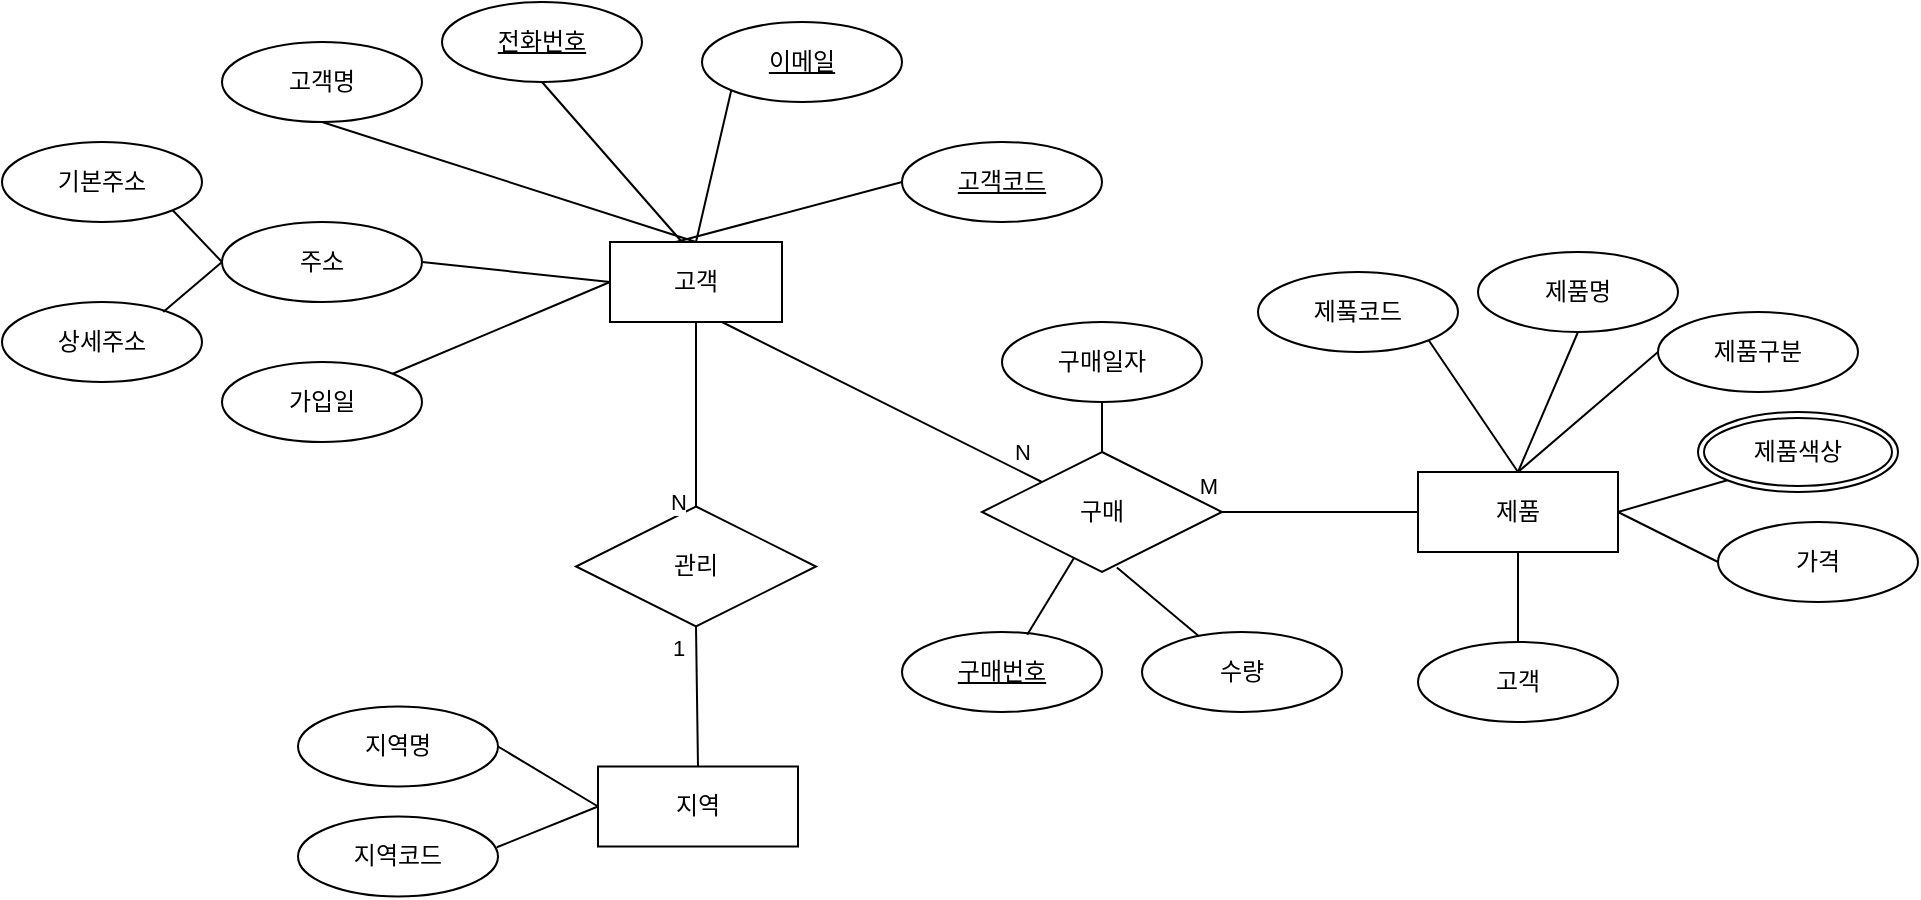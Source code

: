 <mxfile version="24.0.7" type="github">
  <diagram name="페이지-1" id="GFS9mQSJCfrbpxKKKmGG">
    <mxGraphModel dx="1147" dy="726" grid="1" gridSize="10" guides="1" tooltips="1" connect="1" arrows="1" fold="1" page="1" pageScale="1" pageWidth="827" pageHeight="1169" math="0" shadow="0">
      <root>
        <mxCell id="0" />
        <mxCell id="1" parent="0" />
        <mxCell id="SVd9iPJFW6OR3zD0qHVr-1" value="고객" style="whiteSpace=wrap;html=1;align=center;" vertex="1" parent="1">
          <mxGeometry x="374" y="320" width="86" height="40" as="geometry" />
        </mxCell>
        <mxCell id="SVd9iPJFW6OR3zD0qHVr-2" value="고객명" style="ellipse;whiteSpace=wrap;html=1;align=center;" vertex="1" parent="1">
          <mxGeometry x="180" y="220" width="100" height="40" as="geometry" />
        </mxCell>
        <mxCell id="SVd9iPJFW6OR3zD0qHVr-3" value="" style="endArrow=none;html=1;rounded=0;entryX=0.5;entryY=0;entryDx=0;entryDy=0;exitX=0.5;exitY=1;exitDx=0;exitDy=0;" edge="1" parent="1" source="SVd9iPJFW6OR3zD0qHVr-2" target="SVd9iPJFW6OR3zD0qHVr-1">
          <mxGeometry relative="1" as="geometry">
            <mxPoint x="330" y="380" as="sourcePoint" />
            <mxPoint x="490" y="380" as="targetPoint" />
          </mxGeometry>
        </mxCell>
        <mxCell id="SVd9iPJFW6OR3zD0qHVr-4" value="전화번호" style="ellipse;whiteSpace=wrap;html=1;align=center;fontStyle=4;" vertex="1" parent="1">
          <mxGeometry x="290" y="200" width="100" height="40" as="geometry" />
        </mxCell>
        <mxCell id="SVd9iPJFW6OR3zD0qHVr-5" value="" style="endArrow=none;html=1;rounded=0;exitX=0.5;exitY=1;exitDx=0;exitDy=0;" edge="1" parent="1" source="SVd9iPJFW6OR3zD0qHVr-4">
          <mxGeometry relative="1" as="geometry">
            <mxPoint x="410" y="260" as="sourcePoint" />
            <mxPoint x="410" y="320" as="targetPoint" />
          </mxGeometry>
        </mxCell>
        <mxCell id="SVd9iPJFW6OR3zD0qHVr-6" value="이메일" style="ellipse;whiteSpace=wrap;html=1;align=center;fontStyle=4;" vertex="1" parent="1">
          <mxGeometry x="420" y="210" width="100" height="40" as="geometry" />
        </mxCell>
        <mxCell id="SVd9iPJFW6OR3zD0qHVr-7" value="" style="endArrow=none;html=1;rounded=0;exitX=0;exitY=1;exitDx=0;exitDy=0;entryX=0.5;entryY=0;entryDx=0;entryDy=0;" edge="1" parent="1" source="SVd9iPJFW6OR3zD0qHVr-6" target="SVd9iPJFW6OR3zD0qHVr-1">
          <mxGeometry relative="1" as="geometry">
            <mxPoint x="430" y="260" as="sourcePoint" />
            <mxPoint x="420" y="330" as="targetPoint" />
          </mxGeometry>
        </mxCell>
        <mxCell id="SVd9iPJFW6OR3zD0qHVr-8" value="고객코드" style="ellipse;whiteSpace=wrap;html=1;align=center;fontStyle=4;" vertex="1" parent="1">
          <mxGeometry x="520" y="270" width="100" height="40" as="geometry" />
        </mxCell>
        <mxCell id="SVd9iPJFW6OR3zD0qHVr-9" value="" style="endArrow=none;html=1;rounded=0;exitX=0;exitY=0.5;exitDx=0;exitDy=0;" edge="1" parent="1" source="SVd9iPJFW6OR3zD0qHVr-8">
          <mxGeometry relative="1" as="geometry">
            <mxPoint x="495" y="294" as="sourcePoint" />
            <mxPoint x="407" y="320" as="targetPoint" />
          </mxGeometry>
        </mxCell>
        <mxCell id="SVd9iPJFW6OR3zD0qHVr-12" value="주소" style="ellipse;whiteSpace=wrap;html=1;align=center;" vertex="1" parent="1">
          <mxGeometry x="180" y="310" width="100" height="40" as="geometry" />
        </mxCell>
        <mxCell id="SVd9iPJFW6OR3zD0qHVr-13" value="" style="endArrow=none;html=1;rounded=0;exitX=1;exitY=0.5;exitDx=0;exitDy=0;entryX=0;entryY=0.5;entryDx=0;entryDy=0;" edge="1" parent="1" source="SVd9iPJFW6OR3zD0qHVr-12" target="SVd9iPJFW6OR3zD0qHVr-1">
          <mxGeometry relative="1" as="geometry">
            <mxPoint x="330" y="390" as="sourcePoint" />
            <mxPoint x="360" y="340" as="targetPoint" />
          </mxGeometry>
        </mxCell>
        <mxCell id="SVd9iPJFW6OR3zD0qHVr-14" value="기본주소" style="ellipse;whiteSpace=wrap;html=1;align=center;" vertex="1" parent="1">
          <mxGeometry x="70" y="270" width="100" height="40" as="geometry" />
        </mxCell>
        <mxCell id="SVd9iPJFW6OR3zD0qHVr-15" value="상세주소" style="ellipse;whiteSpace=wrap;html=1;align=center;" vertex="1" parent="1">
          <mxGeometry x="70" y="350" width="100" height="40" as="geometry" />
        </mxCell>
        <mxCell id="SVd9iPJFW6OR3zD0qHVr-16" value="" style="endArrow=none;html=1;rounded=0;exitX=1;exitY=1;exitDx=0;exitDy=0;entryX=0;entryY=0.5;entryDx=0;entryDy=0;" edge="1" parent="1" source="SVd9iPJFW6OR3zD0qHVr-14" target="SVd9iPJFW6OR3zD0qHVr-12">
          <mxGeometry relative="1" as="geometry">
            <mxPoint x="160" y="310" as="sourcePoint" />
            <mxPoint x="320" y="310" as="targetPoint" />
          </mxGeometry>
        </mxCell>
        <mxCell id="SVd9iPJFW6OR3zD0qHVr-17" value="" style="endArrow=none;html=1;rounded=0;exitX=0.806;exitY=0.125;exitDx=0;exitDy=0;exitPerimeter=0;" edge="1" parent="1" source="SVd9iPJFW6OR3zD0qHVr-15">
          <mxGeometry relative="1" as="geometry">
            <mxPoint x="165" y="314" as="sourcePoint" />
            <mxPoint x="180" y="330" as="targetPoint" />
          </mxGeometry>
        </mxCell>
        <mxCell id="SVd9iPJFW6OR3zD0qHVr-18" value="가입일" style="ellipse;whiteSpace=wrap;html=1;align=center;" vertex="1" parent="1">
          <mxGeometry x="180" y="380" width="100" height="40" as="geometry" />
        </mxCell>
        <mxCell id="SVd9iPJFW6OR3zD0qHVr-19" value="" style="endArrow=none;html=1;rounded=0;exitX=1;exitY=0;exitDx=0;exitDy=0;entryX=0;entryY=0.5;entryDx=0;entryDy=0;" edge="1" parent="1" source="SVd9iPJFW6OR3zD0qHVr-18" target="SVd9iPJFW6OR3zD0qHVr-1">
          <mxGeometry relative="1" as="geometry">
            <mxPoint x="290" y="340" as="sourcePoint" />
            <mxPoint x="374" y="350" as="targetPoint" />
          </mxGeometry>
        </mxCell>
        <mxCell id="SVd9iPJFW6OR3zD0qHVr-22" value="지역" style="whiteSpace=wrap;html=1;align=center;" vertex="1" parent="1">
          <mxGeometry x="368" y="582.25" width="100" height="40" as="geometry" />
        </mxCell>
        <mxCell id="SVd9iPJFW6OR3zD0qHVr-23" value="지역명" style="ellipse;whiteSpace=wrap;html=1;align=center;" vertex="1" parent="1">
          <mxGeometry x="218" y="552.25" width="100" height="40" as="geometry" />
        </mxCell>
        <mxCell id="SVd9iPJFW6OR3zD0qHVr-24" value="" style="endArrow=none;html=1;rounded=0;exitX=1;exitY=0.5;exitDx=0;exitDy=0;entryX=0;entryY=0.5;entryDx=0;entryDy=0;" edge="1" parent="1" source="SVd9iPJFW6OR3zD0qHVr-23" target="SVd9iPJFW6OR3zD0qHVr-22">
          <mxGeometry relative="1" as="geometry">
            <mxPoint x="348" y="600.85" as="sourcePoint" />
            <mxPoint x="393" y="531.85" as="targetPoint" />
          </mxGeometry>
        </mxCell>
        <mxCell id="SVd9iPJFW6OR3zD0qHVr-25" value="지역코드" style="ellipse;whiteSpace=wrap;html=1;align=center;" vertex="1" parent="1">
          <mxGeometry x="218" y="607.25" width="100" height="40" as="geometry" />
        </mxCell>
        <mxCell id="SVd9iPJFW6OR3zD0qHVr-26" value="" style="endArrow=none;html=1;rounded=0;exitX=0.994;exitY=0.385;exitDx=0;exitDy=0;entryX=0;entryY=0.5;entryDx=0;entryDy=0;exitPerimeter=0;" edge="1" parent="1" source="SVd9iPJFW6OR3zD0qHVr-25" target="SVd9iPJFW6OR3zD0qHVr-22">
          <mxGeometry relative="1" as="geometry">
            <mxPoint x="318" y="632.25" as="sourcePoint" />
            <mxPoint x="368" y="652.25" as="targetPoint" />
          </mxGeometry>
        </mxCell>
        <mxCell id="SVd9iPJFW6OR3zD0qHVr-27" value="제품" style="whiteSpace=wrap;html=1;align=center;" vertex="1" parent="1">
          <mxGeometry x="778" y="435" width="100" height="40" as="geometry" />
        </mxCell>
        <mxCell id="SVd9iPJFW6OR3zD0qHVr-28" value="제풐코드" style="ellipse;whiteSpace=wrap;html=1;align=center;" vertex="1" parent="1">
          <mxGeometry x="698" y="335" width="100" height="40" as="geometry" />
        </mxCell>
        <mxCell id="SVd9iPJFW6OR3zD0qHVr-29" value="" style="endArrow=none;html=1;rounded=0;exitX=1;exitY=1;exitDx=0;exitDy=0;" edge="1" source="SVd9iPJFW6OR3zD0qHVr-28" parent="1">
          <mxGeometry relative="1" as="geometry">
            <mxPoint x="818" y="463.6" as="sourcePoint" />
            <mxPoint x="828" y="435" as="targetPoint" />
          </mxGeometry>
        </mxCell>
        <mxCell id="SVd9iPJFW6OR3zD0qHVr-30" value="제품명" style="ellipse;whiteSpace=wrap;html=1;align=center;" vertex="1" parent="1">
          <mxGeometry x="808" y="325" width="100" height="40" as="geometry" />
        </mxCell>
        <mxCell id="SVd9iPJFW6OR3zD0qHVr-31" value="" style="endArrow=none;html=1;rounded=0;exitX=0.5;exitY=1;exitDx=0;exitDy=0;entryX=0.5;entryY=0;entryDx=0;entryDy=0;" edge="1" source="SVd9iPJFW6OR3zD0qHVr-30" target="SVd9iPJFW6OR3zD0qHVr-27" parent="1">
          <mxGeometry relative="1" as="geometry">
            <mxPoint x="788" y="495" as="sourcePoint" />
            <mxPoint x="838" y="515" as="targetPoint" />
          </mxGeometry>
        </mxCell>
        <mxCell id="SVd9iPJFW6OR3zD0qHVr-32" value="제품구분" style="ellipse;whiteSpace=wrap;html=1;align=center;" vertex="1" parent="1">
          <mxGeometry x="898" y="355" width="100" height="40" as="geometry" />
        </mxCell>
        <mxCell id="SVd9iPJFW6OR3zD0qHVr-33" value="제품색상" style="ellipse;shape=doubleEllipse;margin=3;whiteSpace=wrap;html=1;align=center;" vertex="1" parent="1">
          <mxGeometry x="918" y="405" width="100" height="40" as="geometry" />
        </mxCell>
        <mxCell id="SVd9iPJFW6OR3zD0qHVr-34" value="가격" style="ellipse;whiteSpace=wrap;html=1;align=center;" vertex="1" parent="1">
          <mxGeometry x="928" y="460" width="100" height="40" as="geometry" />
        </mxCell>
        <mxCell id="SVd9iPJFW6OR3zD0qHVr-35" value="" style="endArrow=none;html=1;rounded=0;exitX=0;exitY=0.5;exitDx=0;exitDy=0;" edge="1" parent="1" source="SVd9iPJFW6OR3zD0qHVr-32">
          <mxGeometry relative="1" as="geometry">
            <mxPoint x="872.7" y="362.6" as="sourcePoint" />
            <mxPoint x="828" y="435" as="targetPoint" />
          </mxGeometry>
        </mxCell>
        <mxCell id="SVd9iPJFW6OR3zD0qHVr-36" value="" style="endArrow=none;html=1;rounded=0;exitX=0;exitY=1;exitDx=0;exitDy=0;entryX=1;entryY=0.5;entryDx=0;entryDy=0;" edge="1" parent="1" source="SVd9iPJFW6OR3zD0qHVr-33" target="SVd9iPJFW6OR3zD0qHVr-27">
          <mxGeometry relative="1" as="geometry">
            <mxPoint x="952.6" y="421" as="sourcePoint" />
            <mxPoint x="887.6" y="489" as="targetPoint" />
          </mxGeometry>
        </mxCell>
        <mxCell id="SVd9iPJFW6OR3zD0qHVr-37" value="" style="endArrow=none;html=1;rounded=0;exitX=0;exitY=0.5;exitDx=0;exitDy=0;entryX=1;entryY=0.5;entryDx=0;entryDy=0;" edge="1" parent="1" source="SVd9iPJFW6OR3zD0qHVr-34" target="SVd9iPJFW6OR3zD0qHVr-27">
          <mxGeometry relative="1" as="geometry">
            <mxPoint x="933" y="451.9" as="sourcePoint" />
            <mxPoint x="888" y="477.9" as="targetPoint" />
          </mxGeometry>
        </mxCell>
        <mxCell id="SVd9iPJFW6OR3zD0qHVr-39" value="" style="endArrow=none;html=1;rounded=0;exitX=0.5;exitY=1;exitDx=0;exitDy=0;" edge="1" parent="1" source="SVd9iPJFW6OR3zD0qHVr-27">
          <mxGeometry relative="1" as="geometry">
            <mxPoint x="823.2" y="507.9" as="sourcePoint" />
            <mxPoint x="828" y="525" as="targetPoint" />
          </mxGeometry>
        </mxCell>
        <mxCell id="SVd9iPJFW6OR3zD0qHVr-42" value="고객" style="ellipse;whiteSpace=wrap;html=1;align=center;" vertex="1" parent="1">
          <mxGeometry x="778" y="520" width="100" height="40" as="geometry" />
        </mxCell>
        <mxCell id="SVd9iPJFW6OR3zD0qHVr-43" value="관리" style="shape=rhombus;perimeter=rhombusPerimeter;whiteSpace=wrap;html=1;align=center;" vertex="1" parent="1">
          <mxGeometry x="357" y="452.25" width="120" height="60" as="geometry" />
        </mxCell>
        <mxCell id="SVd9iPJFW6OR3zD0qHVr-45" value="" style="endArrow=none;html=1;rounded=0;entryX=0.651;entryY=1;entryDx=0;entryDy=0;entryPerimeter=0;" edge="1" parent="1" source="SVd9iPJFW6OR3zD0qHVr-51" target="SVd9iPJFW6OR3zD0qHVr-1">
          <mxGeometry relative="1" as="geometry">
            <mxPoint x="494.2" y="420" as="sourcePoint" />
            <mxPoint x="465" y="361" as="targetPoint" />
          </mxGeometry>
        </mxCell>
        <mxCell id="SVd9iPJFW6OR3zD0qHVr-72" value="N" style="edgeLabel;html=1;align=center;verticalAlign=middle;resizable=0;points=[];" vertex="1" connectable="0" parent="SVd9iPJFW6OR3zD0qHVr-45">
          <mxGeometry x="-0.652" y="-1" relative="1" as="geometry">
            <mxPoint x="17" as="offset" />
          </mxGeometry>
        </mxCell>
        <mxCell id="SVd9iPJFW6OR3zD0qHVr-46" value="" style="endArrow=none;html=1;rounded=0;exitX=0.5;exitY=0;exitDx=0;exitDy=0;entryX=0.5;entryY=1;entryDx=0;entryDy=0;" edge="1" parent="1" source="SVd9iPJFW6OR3zD0qHVr-43" target="SVd9iPJFW6OR3zD0qHVr-1">
          <mxGeometry relative="1" as="geometry">
            <mxPoint x="364.61" y="444.3" as="sourcePoint" />
            <mxPoint x="419.61" y="375.3" as="targetPoint" />
          </mxGeometry>
        </mxCell>
        <mxCell id="SVd9iPJFW6OR3zD0qHVr-50" value="N" style="edgeLabel;html=1;align=center;verticalAlign=middle;resizable=0;points=[];" vertex="1" connectable="0" parent="SVd9iPJFW6OR3zD0qHVr-46">
          <mxGeometry x="-0.593" y="2" relative="1" as="geometry">
            <mxPoint x="-7" y="16" as="offset" />
          </mxGeometry>
        </mxCell>
        <mxCell id="SVd9iPJFW6OR3zD0qHVr-47" value="" style="endArrow=none;html=1;rounded=0;exitX=0.5;exitY=0;exitDx=0;exitDy=0;entryX=0.5;entryY=1;entryDx=0;entryDy=0;" edge="1" parent="1" source="SVd9iPJFW6OR3zD0qHVr-22" target="SVd9iPJFW6OR3zD0qHVr-43">
          <mxGeometry relative="1" as="geometry">
            <mxPoint x="421.5" y="642.25" as="sourcePoint" />
            <mxPoint x="414.5" y="512.25" as="targetPoint" />
          </mxGeometry>
        </mxCell>
        <mxCell id="SVd9iPJFW6OR3zD0qHVr-49" value="1" style="edgeLabel;html=1;align=center;verticalAlign=middle;resizable=0;points=[];" vertex="1" connectable="0" parent="SVd9iPJFW6OR3zD0qHVr-47">
          <mxGeometry x="0.086" relative="1" as="geometry">
            <mxPoint x="-10" y="-22" as="offset" />
          </mxGeometry>
        </mxCell>
        <mxCell id="SVd9iPJFW6OR3zD0qHVr-51" value="구매" style="shape=rhombus;perimeter=rhombusPerimeter;whiteSpace=wrap;html=1;align=center;" vertex="1" parent="1">
          <mxGeometry x="560" y="425" width="120" height="60" as="geometry" />
        </mxCell>
        <mxCell id="SVd9iPJFW6OR3zD0qHVr-52" value="구매번호" style="ellipse;whiteSpace=wrap;html=1;align=center;fontStyle=4;" vertex="1" parent="1">
          <mxGeometry x="520" y="515" width="100" height="40" as="geometry" />
        </mxCell>
        <mxCell id="SVd9iPJFW6OR3zD0qHVr-53" value="수량" style="ellipse;whiteSpace=wrap;html=1;align=center;" vertex="1" parent="1">
          <mxGeometry x="640" y="515" width="100" height="40" as="geometry" />
        </mxCell>
        <mxCell id="SVd9iPJFW6OR3zD0qHVr-54" value="구매일자" style="ellipse;whiteSpace=wrap;html=1;align=center;" vertex="1" parent="1">
          <mxGeometry x="570" y="360" width="100" height="40" as="geometry" />
        </mxCell>
        <mxCell id="SVd9iPJFW6OR3zD0qHVr-55" value="" style="endArrow=none;html=1;rounded=0;exitX=0.5;exitY=1;exitDx=0;exitDy=0;entryX=0.5;entryY=0;entryDx=0;entryDy=0;" edge="1" parent="1" source="SVd9iPJFW6OR3zD0qHVr-54" target="SVd9iPJFW6OR3zD0qHVr-51">
          <mxGeometry relative="1" as="geometry">
            <mxPoint x="605.2" y="399.8" as="sourcePoint" />
            <mxPoint x="640.2" y="463.8" as="targetPoint" />
          </mxGeometry>
        </mxCell>
        <mxCell id="SVd9iPJFW6OR3zD0qHVr-56" value="" style="endArrow=none;html=1;rounded=0;entryX=0.626;entryY=0.035;entryDx=0;entryDy=0;entryPerimeter=0;" edge="1" parent="1" source="SVd9iPJFW6OR3zD0qHVr-51" target="SVd9iPJFW6OR3zD0qHVr-52">
          <mxGeometry relative="1" as="geometry">
            <mxPoint x="620" y="490" as="sourcePoint" />
            <mxPoint x="620" y="515" as="targetPoint" />
          </mxGeometry>
        </mxCell>
        <mxCell id="SVd9iPJFW6OR3zD0qHVr-57" value="" style="endArrow=none;html=1;rounded=0;exitX=0.562;exitY=0.963;exitDx=0;exitDy=0;exitPerimeter=0;" edge="1" parent="1" source="SVd9iPJFW6OR3zD0qHVr-51" target="SVd9iPJFW6OR3zD0qHVr-53">
          <mxGeometry relative="1" as="geometry">
            <mxPoint x="654.2" y="480.42" as="sourcePoint" />
            <mxPoint x="630.2" y="519.42" as="targetPoint" />
          </mxGeometry>
        </mxCell>
        <mxCell id="SVd9iPJFW6OR3zD0qHVr-58" value="" style="endArrow=none;html=1;rounded=0;entryX=1;entryY=0.5;entryDx=0;entryDy=0;exitX=0;exitY=0.5;exitDx=0;exitDy=0;" edge="1" parent="1" source="SVd9iPJFW6OR3zD0qHVr-27" target="SVd9iPJFW6OR3zD0qHVr-51">
          <mxGeometry relative="1" as="geometry">
            <mxPoint x="800" y="490" as="sourcePoint" />
            <mxPoint x="640" y="410" as="targetPoint" />
          </mxGeometry>
        </mxCell>
        <mxCell id="SVd9iPJFW6OR3zD0qHVr-73" value="M" style="edgeLabel;html=1;align=center;verticalAlign=middle;resizable=0;points=[];" vertex="1" connectable="0" parent="SVd9iPJFW6OR3zD0qHVr-58">
          <mxGeometry x="0.328" y="-3" relative="1" as="geometry">
            <mxPoint x="-40" y="-10" as="offset" />
          </mxGeometry>
        </mxCell>
      </root>
    </mxGraphModel>
  </diagram>
</mxfile>
